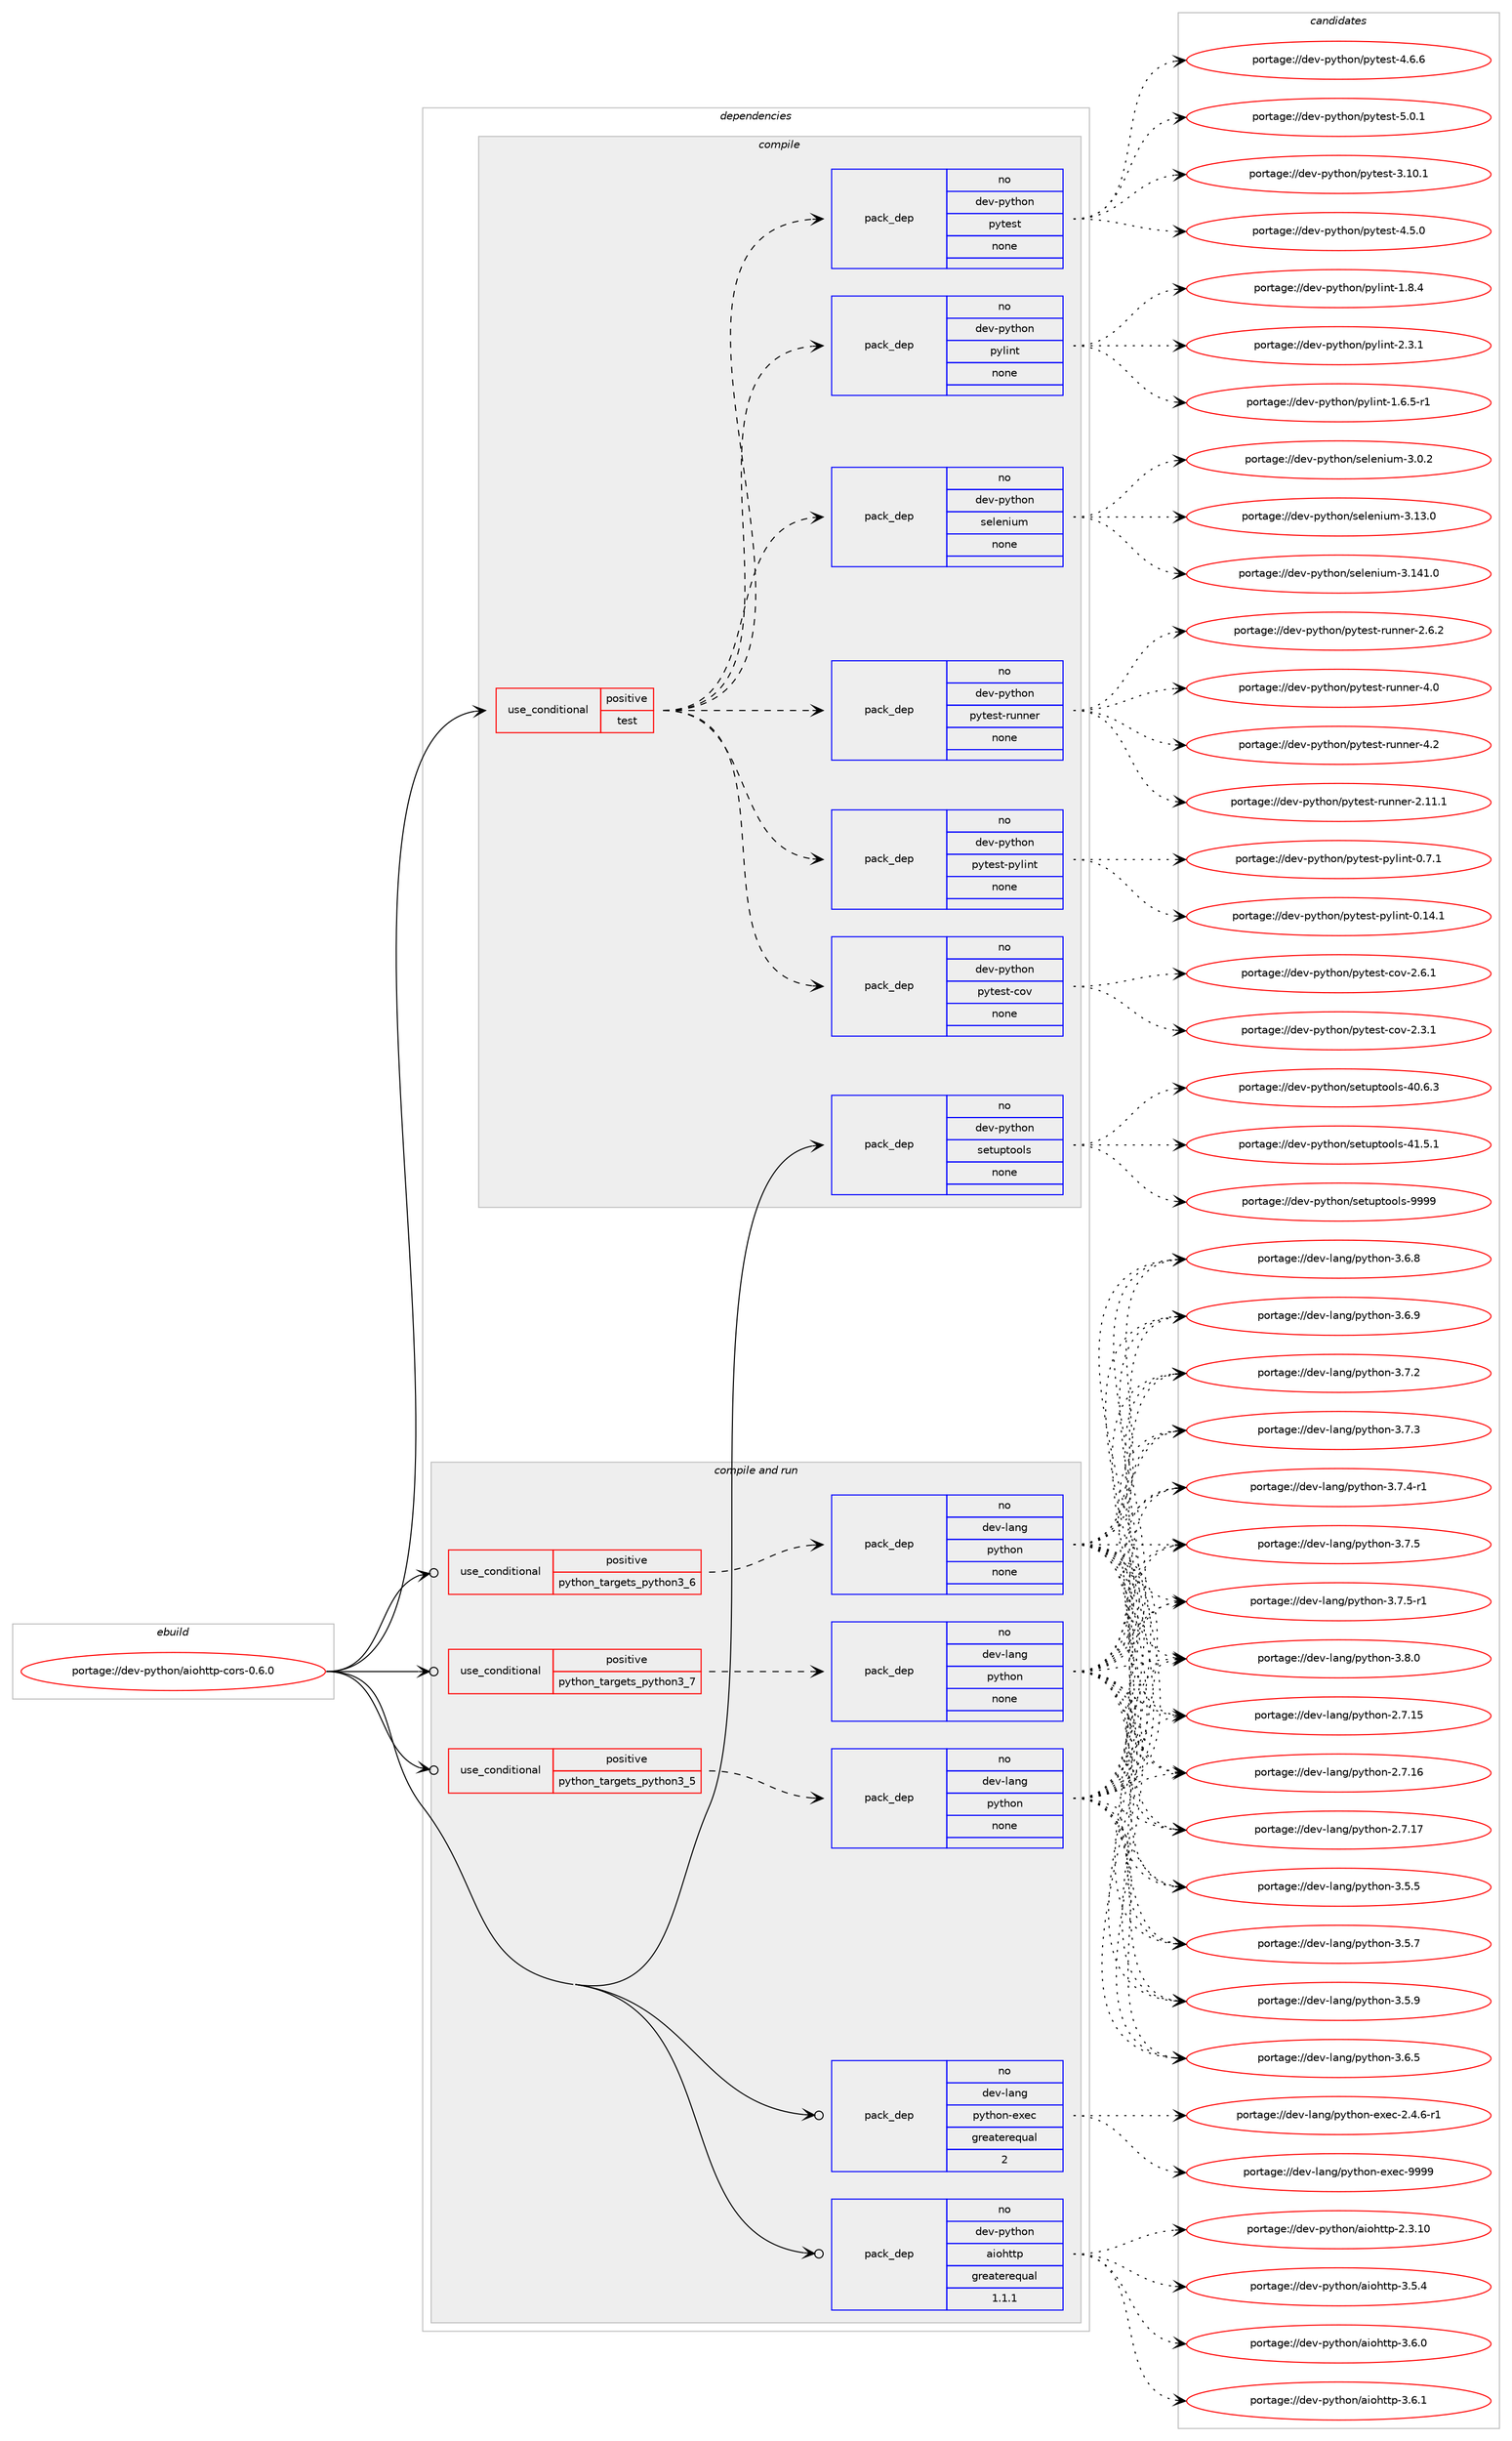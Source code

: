digraph prolog {

# *************
# Graph options
# *************

newrank=true;
concentrate=true;
compound=true;
graph [rankdir=LR,fontname=Helvetica,fontsize=10,ranksep=1.5];#, ranksep=2.5, nodesep=0.2];
edge  [arrowhead=vee];
node  [fontname=Helvetica,fontsize=10];

# **********
# The ebuild
# **********

subgraph cluster_leftcol {
color=gray;
rank=same;
label=<<i>ebuild</i>>;
id [label="portage://dev-python/aiohttp-cors-0.6.0", color=red, width=4, href="../dev-python/aiohttp-cors-0.6.0.svg"];
}

# ****************
# The dependencies
# ****************

subgraph cluster_midcol {
color=gray;
label=<<i>dependencies</i>>;
subgraph cluster_compile {
fillcolor="#eeeeee";
style=filled;
label=<<i>compile</i>>;
subgraph cond25270 {
dependency128732 [label=<<TABLE BORDER="0" CELLBORDER="1" CELLSPACING="0" CELLPADDING="4"><TR><TD ROWSPAN="3" CELLPADDING="10">use_conditional</TD></TR><TR><TD>positive</TD></TR><TR><TD>test</TD></TR></TABLE>>, shape=none, color=red];
subgraph pack100159 {
dependency128733 [label=<<TABLE BORDER="0" CELLBORDER="1" CELLSPACING="0" CELLPADDING="4" WIDTH="220"><TR><TD ROWSPAN="6" CELLPADDING="30">pack_dep</TD></TR><TR><TD WIDTH="110">no</TD></TR><TR><TD>dev-python</TD></TR><TR><TD>pylint</TD></TR><TR><TD>none</TD></TR><TR><TD></TD></TR></TABLE>>, shape=none, color=blue];
}
dependency128732:e -> dependency128733:w [weight=20,style="dashed",arrowhead="vee"];
subgraph pack100160 {
dependency128734 [label=<<TABLE BORDER="0" CELLBORDER="1" CELLSPACING="0" CELLPADDING="4" WIDTH="220"><TR><TD ROWSPAN="6" CELLPADDING="30">pack_dep</TD></TR><TR><TD WIDTH="110">no</TD></TR><TR><TD>dev-python</TD></TR><TR><TD>pytest</TD></TR><TR><TD>none</TD></TR><TR><TD></TD></TR></TABLE>>, shape=none, color=blue];
}
dependency128732:e -> dependency128734:w [weight=20,style="dashed",arrowhead="vee"];
subgraph pack100161 {
dependency128735 [label=<<TABLE BORDER="0" CELLBORDER="1" CELLSPACING="0" CELLPADDING="4" WIDTH="220"><TR><TD ROWSPAN="6" CELLPADDING="30">pack_dep</TD></TR><TR><TD WIDTH="110">no</TD></TR><TR><TD>dev-python</TD></TR><TR><TD>pytest-cov</TD></TR><TR><TD>none</TD></TR><TR><TD></TD></TR></TABLE>>, shape=none, color=blue];
}
dependency128732:e -> dependency128735:w [weight=20,style="dashed",arrowhead="vee"];
subgraph pack100162 {
dependency128736 [label=<<TABLE BORDER="0" CELLBORDER="1" CELLSPACING="0" CELLPADDING="4" WIDTH="220"><TR><TD ROWSPAN="6" CELLPADDING="30">pack_dep</TD></TR><TR><TD WIDTH="110">no</TD></TR><TR><TD>dev-python</TD></TR><TR><TD>pytest-pylint</TD></TR><TR><TD>none</TD></TR><TR><TD></TD></TR></TABLE>>, shape=none, color=blue];
}
dependency128732:e -> dependency128736:w [weight=20,style="dashed",arrowhead="vee"];
subgraph pack100163 {
dependency128737 [label=<<TABLE BORDER="0" CELLBORDER="1" CELLSPACING="0" CELLPADDING="4" WIDTH="220"><TR><TD ROWSPAN="6" CELLPADDING="30">pack_dep</TD></TR><TR><TD WIDTH="110">no</TD></TR><TR><TD>dev-python</TD></TR><TR><TD>pytest-runner</TD></TR><TR><TD>none</TD></TR><TR><TD></TD></TR></TABLE>>, shape=none, color=blue];
}
dependency128732:e -> dependency128737:w [weight=20,style="dashed",arrowhead="vee"];
subgraph pack100164 {
dependency128738 [label=<<TABLE BORDER="0" CELLBORDER="1" CELLSPACING="0" CELLPADDING="4" WIDTH="220"><TR><TD ROWSPAN="6" CELLPADDING="30">pack_dep</TD></TR><TR><TD WIDTH="110">no</TD></TR><TR><TD>dev-python</TD></TR><TR><TD>selenium</TD></TR><TR><TD>none</TD></TR><TR><TD></TD></TR></TABLE>>, shape=none, color=blue];
}
dependency128732:e -> dependency128738:w [weight=20,style="dashed",arrowhead="vee"];
}
id:e -> dependency128732:w [weight=20,style="solid",arrowhead="vee"];
subgraph pack100165 {
dependency128739 [label=<<TABLE BORDER="0" CELLBORDER="1" CELLSPACING="0" CELLPADDING="4" WIDTH="220"><TR><TD ROWSPAN="6" CELLPADDING="30">pack_dep</TD></TR><TR><TD WIDTH="110">no</TD></TR><TR><TD>dev-python</TD></TR><TR><TD>setuptools</TD></TR><TR><TD>none</TD></TR><TR><TD></TD></TR></TABLE>>, shape=none, color=blue];
}
id:e -> dependency128739:w [weight=20,style="solid",arrowhead="vee"];
}
subgraph cluster_compileandrun {
fillcolor="#eeeeee";
style=filled;
label=<<i>compile and run</i>>;
subgraph cond25271 {
dependency128740 [label=<<TABLE BORDER="0" CELLBORDER="1" CELLSPACING="0" CELLPADDING="4"><TR><TD ROWSPAN="3" CELLPADDING="10">use_conditional</TD></TR><TR><TD>positive</TD></TR><TR><TD>python_targets_python3_5</TD></TR></TABLE>>, shape=none, color=red];
subgraph pack100166 {
dependency128741 [label=<<TABLE BORDER="0" CELLBORDER="1" CELLSPACING="0" CELLPADDING="4" WIDTH="220"><TR><TD ROWSPAN="6" CELLPADDING="30">pack_dep</TD></TR><TR><TD WIDTH="110">no</TD></TR><TR><TD>dev-lang</TD></TR><TR><TD>python</TD></TR><TR><TD>none</TD></TR><TR><TD></TD></TR></TABLE>>, shape=none, color=blue];
}
dependency128740:e -> dependency128741:w [weight=20,style="dashed",arrowhead="vee"];
}
id:e -> dependency128740:w [weight=20,style="solid",arrowhead="odotvee"];
subgraph cond25272 {
dependency128742 [label=<<TABLE BORDER="0" CELLBORDER="1" CELLSPACING="0" CELLPADDING="4"><TR><TD ROWSPAN="3" CELLPADDING="10">use_conditional</TD></TR><TR><TD>positive</TD></TR><TR><TD>python_targets_python3_6</TD></TR></TABLE>>, shape=none, color=red];
subgraph pack100167 {
dependency128743 [label=<<TABLE BORDER="0" CELLBORDER="1" CELLSPACING="0" CELLPADDING="4" WIDTH="220"><TR><TD ROWSPAN="6" CELLPADDING="30">pack_dep</TD></TR><TR><TD WIDTH="110">no</TD></TR><TR><TD>dev-lang</TD></TR><TR><TD>python</TD></TR><TR><TD>none</TD></TR><TR><TD></TD></TR></TABLE>>, shape=none, color=blue];
}
dependency128742:e -> dependency128743:w [weight=20,style="dashed",arrowhead="vee"];
}
id:e -> dependency128742:w [weight=20,style="solid",arrowhead="odotvee"];
subgraph cond25273 {
dependency128744 [label=<<TABLE BORDER="0" CELLBORDER="1" CELLSPACING="0" CELLPADDING="4"><TR><TD ROWSPAN="3" CELLPADDING="10">use_conditional</TD></TR><TR><TD>positive</TD></TR><TR><TD>python_targets_python3_7</TD></TR></TABLE>>, shape=none, color=red];
subgraph pack100168 {
dependency128745 [label=<<TABLE BORDER="0" CELLBORDER="1" CELLSPACING="0" CELLPADDING="4" WIDTH="220"><TR><TD ROWSPAN="6" CELLPADDING="30">pack_dep</TD></TR><TR><TD WIDTH="110">no</TD></TR><TR><TD>dev-lang</TD></TR><TR><TD>python</TD></TR><TR><TD>none</TD></TR><TR><TD></TD></TR></TABLE>>, shape=none, color=blue];
}
dependency128744:e -> dependency128745:w [weight=20,style="dashed",arrowhead="vee"];
}
id:e -> dependency128744:w [weight=20,style="solid",arrowhead="odotvee"];
subgraph pack100169 {
dependency128746 [label=<<TABLE BORDER="0" CELLBORDER="1" CELLSPACING="0" CELLPADDING="4" WIDTH="220"><TR><TD ROWSPAN="6" CELLPADDING="30">pack_dep</TD></TR><TR><TD WIDTH="110">no</TD></TR><TR><TD>dev-lang</TD></TR><TR><TD>python-exec</TD></TR><TR><TD>greaterequal</TD></TR><TR><TD>2</TD></TR></TABLE>>, shape=none, color=blue];
}
id:e -> dependency128746:w [weight=20,style="solid",arrowhead="odotvee"];
subgraph pack100170 {
dependency128747 [label=<<TABLE BORDER="0" CELLBORDER="1" CELLSPACING="0" CELLPADDING="4" WIDTH="220"><TR><TD ROWSPAN="6" CELLPADDING="30">pack_dep</TD></TR><TR><TD WIDTH="110">no</TD></TR><TR><TD>dev-python</TD></TR><TR><TD>aiohttp</TD></TR><TR><TD>greaterequal</TD></TR><TR><TD>1.1.1</TD></TR></TABLE>>, shape=none, color=blue];
}
id:e -> dependency128747:w [weight=20,style="solid",arrowhead="odotvee"];
}
subgraph cluster_run {
fillcolor="#eeeeee";
style=filled;
label=<<i>run</i>>;
}
}

# **************
# The candidates
# **************

subgraph cluster_choices {
rank=same;
color=gray;
label=<<i>candidates</i>>;

subgraph choice100159 {
color=black;
nodesep=1;
choiceportage10010111845112121116104111110471121211081051101164549465446534511449 [label="portage://dev-python/pylint-1.6.5-r1", color=red, width=4,href="../dev-python/pylint-1.6.5-r1.svg"];
choiceportage1001011184511212111610411111047112121108105110116454946564652 [label="portage://dev-python/pylint-1.8.4", color=red, width=4,href="../dev-python/pylint-1.8.4.svg"];
choiceportage1001011184511212111610411111047112121108105110116455046514649 [label="portage://dev-python/pylint-2.3.1", color=red, width=4,href="../dev-python/pylint-2.3.1.svg"];
dependency128733:e -> choiceportage10010111845112121116104111110471121211081051101164549465446534511449:w [style=dotted,weight="100"];
dependency128733:e -> choiceportage1001011184511212111610411111047112121108105110116454946564652:w [style=dotted,weight="100"];
dependency128733:e -> choiceportage1001011184511212111610411111047112121108105110116455046514649:w [style=dotted,weight="100"];
}
subgraph choice100160 {
color=black;
nodesep=1;
choiceportage100101118451121211161041111104711212111610111511645514649484649 [label="portage://dev-python/pytest-3.10.1", color=red, width=4,href="../dev-python/pytest-3.10.1.svg"];
choiceportage1001011184511212111610411111047112121116101115116455246534648 [label="portage://dev-python/pytest-4.5.0", color=red, width=4,href="../dev-python/pytest-4.5.0.svg"];
choiceportage1001011184511212111610411111047112121116101115116455246544654 [label="portage://dev-python/pytest-4.6.6", color=red, width=4,href="../dev-python/pytest-4.6.6.svg"];
choiceportage1001011184511212111610411111047112121116101115116455346484649 [label="portage://dev-python/pytest-5.0.1", color=red, width=4,href="../dev-python/pytest-5.0.1.svg"];
dependency128734:e -> choiceportage100101118451121211161041111104711212111610111511645514649484649:w [style=dotted,weight="100"];
dependency128734:e -> choiceportage1001011184511212111610411111047112121116101115116455246534648:w [style=dotted,weight="100"];
dependency128734:e -> choiceportage1001011184511212111610411111047112121116101115116455246544654:w [style=dotted,weight="100"];
dependency128734:e -> choiceportage1001011184511212111610411111047112121116101115116455346484649:w [style=dotted,weight="100"];
}
subgraph choice100161 {
color=black;
nodesep=1;
choiceportage10010111845112121116104111110471121211161011151164599111118455046514649 [label="portage://dev-python/pytest-cov-2.3.1", color=red, width=4,href="../dev-python/pytest-cov-2.3.1.svg"];
choiceportage10010111845112121116104111110471121211161011151164599111118455046544649 [label="portage://dev-python/pytest-cov-2.6.1", color=red, width=4,href="../dev-python/pytest-cov-2.6.1.svg"];
dependency128735:e -> choiceportage10010111845112121116104111110471121211161011151164599111118455046514649:w [style=dotted,weight="100"];
dependency128735:e -> choiceportage10010111845112121116104111110471121211161011151164599111118455046544649:w [style=dotted,weight="100"];
}
subgraph choice100162 {
color=black;
nodesep=1;
choiceportage10010111845112121116104111110471121211161011151164511212110810511011645484649524649 [label="portage://dev-python/pytest-pylint-0.14.1", color=red, width=4,href="../dev-python/pytest-pylint-0.14.1.svg"];
choiceportage100101118451121211161041111104711212111610111511645112121108105110116454846554649 [label="portage://dev-python/pytest-pylint-0.7.1", color=red, width=4,href="../dev-python/pytest-pylint-0.7.1.svg"];
dependency128736:e -> choiceportage10010111845112121116104111110471121211161011151164511212110810511011645484649524649:w [style=dotted,weight="100"];
dependency128736:e -> choiceportage100101118451121211161041111104711212111610111511645112121108105110116454846554649:w [style=dotted,weight="100"];
}
subgraph choice100163 {
color=black;
nodesep=1;
choiceportage10010111845112121116104111110471121211161011151164511411711011010111445504649494649 [label="portage://dev-python/pytest-runner-2.11.1", color=red, width=4,href="../dev-python/pytest-runner-2.11.1.svg"];
choiceportage100101118451121211161041111104711212111610111511645114117110110101114455046544650 [label="portage://dev-python/pytest-runner-2.6.2", color=red, width=4,href="../dev-python/pytest-runner-2.6.2.svg"];
choiceportage10010111845112121116104111110471121211161011151164511411711011010111445524648 [label="portage://dev-python/pytest-runner-4.0", color=red, width=4,href="../dev-python/pytest-runner-4.0.svg"];
choiceportage10010111845112121116104111110471121211161011151164511411711011010111445524650 [label="portage://dev-python/pytest-runner-4.2", color=red, width=4,href="../dev-python/pytest-runner-4.2.svg"];
dependency128737:e -> choiceportage10010111845112121116104111110471121211161011151164511411711011010111445504649494649:w [style=dotted,weight="100"];
dependency128737:e -> choiceportage100101118451121211161041111104711212111610111511645114117110110101114455046544650:w [style=dotted,weight="100"];
dependency128737:e -> choiceportage10010111845112121116104111110471121211161011151164511411711011010111445524648:w [style=dotted,weight="100"];
dependency128737:e -> choiceportage10010111845112121116104111110471121211161011151164511411711011010111445524650:w [style=dotted,weight="100"];
}
subgraph choice100164 {
color=black;
nodesep=1;
choiceportage1001011184511212111610411111047115101108101110105117109455146484650 [label="portage://dev-python/selenium-3.0.2", color=red, width=4,href="../dev-python/selenium-3.0.2.svg"];
choiceportage100101118451121211161041111104711510110810111010511710945514649514648 [label="portage://dev-python/selenium-3.13.0", color=red, width=4,href="../dev-python/selenium-3.13.0.svg"];
choiceportage10010111845112121116104111110471151011081011101051171094551464952494648 [label="portage://dev-python/selenium-3.141.0", color=red, width=4,href="../dev-python/selenium-3.141.0.svg"];
dependency128738:e -> choiceportage1001011184511212111610411111047115101108101110105117109455146484650:w [style=dotted,weight="100"];
dependency128738:e -> choiceportage100101118451121211161041111104711510110810111010511710945514649514648:w [style=dotted,weight="100"];
dependency128738:e -> choiceportage10010111845112121116104111110471151011081011101051171094551464952494648:w [style=dotted,weight="100"];
}
subgraph choice100165 {
color=black;
nodesep=1;
choiceportage100101118451121211161041111104711510111611711211611111110811545524846544651 [label="portage://dev-python/setuptools-40.6.3", color=red, width=4,href="../dev-python/setuptools-40.6.3.svg"];
choiceportage100101118451121211161041111104711510111611711211611111110811545524946534649 [label="portage://dev-python/setuptools-41.5.1", color=red, width=4,href="../dev-python/setuptools-41.5.1.svg"];
choiceportage10010111845112121116104111110471151011161171121161111111081154557575757 [label="portage://dev-python/setuptools-9999", color=red, width=4,href="../dev-python/setuptools-9999.svg"];
dependency128739:e -> choiceportage100101118451121211161041111104711510111611711211611111110811545524846544651:w [style=dotted,weight="100"];
dependency128739:e -> choiceportage100101118451121211161041111104711510111611711211611111110811545524946534649:w [style=dotted,weight="100"];
dependency128739:e -> choiceportage10010111845112121116104111110471151011161171121161111111081154557575757:w [style=dotted,weight="100"];
}
subgraph choice100166 {
color=black;
nodesep=1;
choiceportage10010111845108971101034711212111610411111045504655464953 [label="portage://dev-lang/python-2.7.15", color=red, width=4,href="../dev-lang/python-2.7.15.svg"];
choiceportage10010111845108971101034711212111610411111045504655464954 [label="portage://dev-lang/python-2.7.16", color=red, width=4,href="../dev-lang/python-2.7.16.svg"];
choiceportage10010111845108971101034711212111610411111045504655464955 [label="portage://dev-lang/python-2.7.17", color=red, width=4,href="../dev-lang/python-2.7.17.svg"];
choiceportage100101118451089711010347112121116104111110455146534653 [label="portage://dev-lang/python-3.5.5", color=red, width=4,href="../dev-lang/python-3.5.5.svg"];
choiceportage100101118451089711010347112121116104111110455146534655 [label="portage://dev-lang/python-3.5.7", color=red, width=4,href="../dev-lang/python-3.5.7.svg"];
choiceportage100101118451089711010347112121116104111110455146534657 [label="portage://dev-lang/python-3.5.9", color=red, width=4,href="../dev-lang/python-3.5.9.svg"];
choiceportage100101118451089711010347112121116104111110455146544653 [label="portage://dev-lang/python-3.6.5", color=red, width=4,href="../dev-lang/python-3.6.5.svg"];
choiceportage100101118451089711010347112121116104111110455146544656 [label="portage://dev-lang/python-3.6.8", color=red, width=4,href="../dev-lang/python-3.6.8.svg"];
choiceportage100101118451089711010347112121116104111110455146544657 [label="portage://dev-lang/python-3.6.9", color=red, width=4,href="../dev-lang/python-3.6.9.svg"];
choiceportage100101118451089711010347112121116104111110455146554650 [label="portage://dev-lang/python-3.7.2", color=red, width=4,href="../dev-lang/python-3.7.2.svg"];
choiceportage100101118451089711010347112121116104111110455146554651 [label="portage://dev-lang/python-3.7.3", color=red, width=4,href="../dev-lang/python-3.7.3.svg"];
choiceportage1001011184510897110103471121211161041111104551465546524511449 [label="portage://dev-lang/python-3.7.4-r1", color=red, width=4,href="../dev-lang/python-3.7.4-r1.svg"];
choiceportage100101118451089711010347112121116104111110455146554653 [label="portage://dev-lang/python-3.7.5", color=red, width=4,href="../dev-lang/python-3.7.5.svg"];
choiceportage1001011184510897110103471121211161041111104551465546534511449 [label="portage://dev-lang/python-3.7.5-r1", color=red, width=4,href="../dev-lang/python-3.7.5-r1.svg"];
choiceportage100101118451089711010347112121116104111110455146564648 [label="portage://dev-lang/python-3.8.0", color=red, width=4,href="../dev-lang/python-3.8.0.svg"];
dependency128741:e -> choiceportage10010111845108971101034711212111610411111045504655464953:w [style=dotted,weight="100"];
dependency128741:e -> choiceportage10010111845108971101034711212111610411111045504655464954:w [style=dotted,weight="100"];
dependency128741:e -> choiceportage10010111845108971101034711212111610411111045504655464955:w [style=dotted,weight="100"];
dependency128741:e -> choiceportage100101118451089711010347112121116104111110455146534653:w [style=dotted,weight="100"];
dependency128741:e -> choiceportage100101118451089711010347112121116104111110455146534655:w [style=dotted,weight="100"];
dependency128741:e -> choiceportage100101118451089711010347112121116104111110455146534657:w [style=dotted,weight="100"];
dependency128741:e -> choiceportage100101118451089711010347112121116104111110455146544653:w [style=dotted,weight="100"];
dependency128741:e -> choiceportage100101118451089711010347112121116104111110455146544656:w [style=dotted,weight="100"];
dependency128741:e -> choiceportage100101118451089711010347112121116104111110455146544657:w [style=dotted,weight="100"];
dependency128741:e -> choiceportage100101118451089711010347112121116104111110455146554650:w [style=dotted,weight="100"];
dependency128741:e -> choiceportage100101118451089711010347112121116104111110455146554651:w [style=dotted,weight="100"];
dependency128741:e -> choiceportage1001011184510897110103471121211161041111104551465546524511449:w [style=dotted,weight="100"];
dependency128741:e -> choiceportage100101118451089711010347112121116104111110455146554653:w [style=dotted,weight="100"];
dependency128741:e -> choiceportage1001011184510897110103471121211161041111104551465546534511449:w [style=dotted,weight="100"];
dependency128741:e -> choiceportage100101118451089711010347112121116104111110455146564648:w [style=dotted,weight="100"];
}
subgraph choice100167 {
color=black;
nodesep=1;
choiceportage10010111845108971101034711212111610411111045504655464953 [label="portage://dev-lang/python-2.7.15", color=red, width=4,href="../dev-lang/python-2.7.15.svg"];
choiceportage10010111845108971101034711212111610411111045504655464954 [label="portage://dev-lang/python-2.7.16", color=red, width=4,href="../dev-lang/python-2.7.16.svg"];
choiceportage10010111845108971101034711212111610411111045504655464955 [label="portage://dev-lang/python-2.7.17", color=red, width=4,href="../dev-lang/python-2.7.17.svg"];
choiceportage100101118451089711010347112121116104111110455146534653 [label="portage://dev-lang/python-3.5.5", color=red, width=4,href="../dev-lang/python-3.5.5.svg"];
choiceportage100101118451089711010347112121116104111110455146534655 [label="portage://dev-lang/python-3.5.7", color=red, width=4,href="../dev-lang/python-3.5.7.svg"];
choiceportage100101118451089711010347112121116104111110455146534657 [label="portage://dev-lang/python-3.5.9", color=red, width=4,href="../dev-lang/python-3.5.9.svg"];
choiceportage100101118451089711010347112121116104111110455146544653 [label="portage://dev-lang/python-3.6.5", color=red, width=4,href="../dev-lang/python-3.6.5.svg"];
choiceportage100101118451089711010347112121116104111110455146544656 [label="portage://dev-lang/python-3.6.8", color=red, width=4,href="../dev-lang/python-3.6.8.svg"];
choiceportage100101118451089711010347112121116104111110455146544657 [label="portage://dev-lang/python-3.6.9", color=red, width=4,href="../dev-lang/python-3.6.9.svg"];
choiceportage100101118451089711010347112121116104111110455146554650 [label="portage://dev-lang/python-3.7.2", color=red, width=4,href="../dev-lang/python-3.7.2.svg"];
choiceportage100101118451089711010347112121116104111110455146554651 [label="portage://dev-lang/python-3.7.3", color=red, width=4,href="../dev-lang/python-3.7.3.svg"];
choiceportage1001011184510897110103471121211161041111104551465546524511449 [label="portage://dev-lang/python-3.7.4-r1", color=red, width=4,href="../dev-lang/python-3.7.4-r1.svg"];
choiceportage100101118451089711010347112121116104111110455146554653 [label="portage://dev-lang/python-3.7.5", color=red, width=4,href="../dev-lang/python-3.7.5.svg"];
choiceportage1001011184510897110103471121211161041111104551465546534511449 [label="portage://dev-lang/python-3.7.5-r1", color=red, width=4,href="../dev-lang/python-3.7.5-r1.svg"];
choiceportage100101118451089711010347112121116104111110455146564648 [label="portage://dev-lang/python-3.8.0", color=red, width=4,href="../dev-lang/python-3.8.0.svg"];
dependency128743:e -> choiceportage10010111845108971101034711212111610411111045504655464953:w [style=dotted,weight="100"];
dependency128743:e -> choiceportage10010111845108971101034711212111610411111045504655464954:w [style=dotted,weight="100"];
dependency128743:e -> choiceportage10010111845108971101034711212111610411111045504655464955:w [style=dotted,weight="100"];
dependency128743:e -> choiceportage100101118451089711010347112121116104111110455146534653:w [style=dotted,weight="100"];
dependency128743:e -> choiceportage100101118451089711010347112121116104111110455146534655:w [style=dotted,weight="100"];
dependency128743:e -> choiceportage100101118451089711010347112121116104111110455146534657:w [style=dotted,weight="100"];
dependency128743:e -> choiceportage100101118451089711010347112121116104111110455146544653:w [style=dotted,weight="100"];
dependency128743:e -> choiceportage100101118451089711010347112121116104111110455146544656:w [style=dotted,weight="100"];
dependency128743:e -> choiceportage100101118451089711010347112121116104111110455146544657:w [style=dotted,weight="100"];
dependency128743:e -> choiceportage100101118451089711010347112121116104111110455146554650:w [style=dotted,weight="100"];
dependency128743:e -> choiceportage100101118451089711010347112121116104111110455146554651:w [style=dotted,weight="100"];
dependency128743:e -> choiceportage1001011184510897110103471121211161041111104551465546524511449:w [style=dotted,weight="100"];
dependency128743:e -> choiceportage100101118451089711010347112121116104111110455146554653:w [style=dotted,weight="100"];
dependency128743:e -> choiceportage1001011184510897110103471121211161041111104551465546534511449:w [style=dotted,weight="100"];
dependency128743:e -> choiceportage100101118451089711010347112121116104111110455146564648:w [style=dotted,weight="100"];
}
subgraph choice100168 {
color=black;
nodesep=1;
choiceportage10010111845108971101034711212111610411111045504655464953 [label="portage://dev-lang/python-2.7.15", color=red, width=4,href="../dev-lang/python-2.7.15.svg"];
choiceportage10010111845108971101034711212111610411111045504655464954 [label="portage://dev-lang/python-2.7.16", color=red, width=4,href="../dev-lang/python-2.7.16.svg"];
choiceportage10010111845108971101034711212111610411111045504655464955 [label="portage://dev-lang/python-2.7.17", color=red, width=4,href="../dev-lang/python-2.7.17.svg"];
choiceportage100101118451089711010347112121116104111110455146534653 [label="portage://dev-lang/python-3.5.5", color=red, width=4,href="../dev-lang/python-3.5.5.svg"];
choiceportage100101118451089711010347112121116104111110455146534655 [label="portage://dev-lang/python-3.5.7", color=red, width=4,href="../dev-lang/python-3.5.7.svg"];
choiceportage100101118451089711010347112121116104111110455146534657 [label="portage://dev-lang/python-3.5.9", color=red, width=4,href="../dev-lang/python-3.5.9.svg"];
choiceportage100101118451089711010347112121116104111110455146544653 [label="portage://dev-lang/python-3.6.5", color=red, width=4,href="../dev-lang/python-3.6.5.svg"];
choiceportage100101118451089711010347112121116104111110455146544656 [label="portage://dev-lang/python-3.6.8", color=red, width=4,href="../dev-lang/python-3.6.8.svg"];
choiceportage100101118451089711010347112121116104111110455146544657 [label="portage://dev-lang/python-3.6.9", color=red, width=4,href="../dev-lang/python-3.6.9.svg"];
choiceportage100101118451089711010347112121116104111110455146554650 [label="portage://dev-lang/python-3.7.2", color=red, width=4,href="../dev-lang/python-3.7.2.svg"];
choiceportage100101118451089711010347112121116104111110455146554651 [label="portage://dev-lang/python-3.7.3", color=red, width=4,href="../dev-lang/python-3.7.3.svg"];
choiceportage1001011184510897110103471121211161041111104551465546524511449 [label="portage://dev-lang/python-3.7.4-r1", color=red, width=4,href="../dev-lang/python-3.7.4-r1.svg"];
choiceportage100101118451089711010347112121116104111110455146554653 [label="portage://dev-lang/python-3.7.5", color=red, width=4,href="../dev-lang/python-3.7.5.svg"];
choiceportage1001011184510897110103471121211161041111104551465546534511449 [label="portage://dev-lang/python-3.7.5-r1", color=red, width=4,href="../dev-lang/python-3.7.5-r1.svg"];
choiceportage100101118451089711010347112121116104111110455146564648 [label="portage://dev-lang/python-3.8.0", color=red, width=4,href="../dev-lang/python-3.8.0.svg"];
dependency128745:e -> choiceportage10010111845108971101034711212111610411111045504655464953:w [style=dotted,weight="100"];
dependency128745:e -> choiceportage10010111845108971101034711212111610411111045504655464954:w [style=dotted,weight="100"];
dependency128745:e -> choiceportage10010111845108971101034711212111610411111045504655464955:w [style=dotted,weight="100"];
dependency128745:e -> choiceportage100101118451089711010347112121116104111110455146534653:w [style=dotted,weight="100"];
dependency128745:e -> choiceportage100101118451089711010347112121116104111110455146534655:w [style=dotted,weight="100"];
dependency128745:e -> choiceportage100101118451089711010347112121116104111110455146534657:w [style=dotted,weight="100"];
dependency128745:e -> choiceportage100101118451089711010347112121116104111110455146544653:w [style=dotted,weight="100"];
dependency128745:e -> choiceportage100101118451089711010347112121116104111110455146544656:w [style=dotted,weight="100"];
dependency128745:e -> choiceportage100101118451089711010347112121116104111110455146544657:w [style=dotted,weight="100"];
dependency128745:e -> choiceportage100101118451089711010347112121116104111110455146554650:w [style=dotted,weight="100"];
dependency128745:e -> choiceportage100101118451089711010347112121116104111110455146554651:w [style=dotted,weight="100"];
dependency128745:e -> choiceportage1001011184510897110103471121211161041111104551465546524511449:w [style=dotted,weight="100"];
dependency128745:e -> choiceportage100101118451089711010347112121116104111110455146554653:w [style=dotted,weight="100"];
dependency128745:e -> choiceportage1001011184510897110103471121211161041111104551465546534511449:w [style=dotted,weight="100"];
dependency128745:e -> choiceportage100101118451089711010347112121116104111110455146564648:w [style=dotted,weight="100"];
}
subgraph choice100169 {
color=black;
nodesep=1;
choiceportage10010111845108971101034711212111610411111045101120101994550465246544511449 [label="portage://dev-lang/python-exec-2.4.6-r1", color=red, width=4,href="../dev-lang/python-exec-2.4.6-r1.svg"];
choiceportage10010111845108971101034711212111610411111045101120101994557575757 [label="portage://dev-lang/python-exec-9999", color=red, width=4,href="../dev-lang/python-exec-9999.svg"];
dependency128746:e -> choiceportage10010111845108971101034711212111610411111045101120101994550465246544511449:w [style=dotted,weight="100"];
dependency128746:e -> choiceportage10010111845108971101034711212111610411111045101120101994557575757:w [style=dotted,weight="100"];
}
subgraph choice100170 {
color=black;
nodesep=1;
choiceportage10010111845112121116104111110479710511110411611611245504651464948 [label="portage://dev-python/aiohttp-2.3.10", color=red, width=4,href="../dev-python/aiohttp-2.3.10.svg"];
choiceportage100101118451121211161041111104797105111104116116112455146534652 [label="portage://dev-python/aiohttp-3.5.4", color=red, width=4,href="../dev-python/aiohttp-3.5.4.svg"];
choiceportage100101118451121211161041111104797105111104116116112455146544648 [label="portage://dev-python/aiohttp-3.6.0", color=red, width=4,href="../dev-python/aiohttp-3.6.0.svg"];
choiceportage100101118451121211161041111104797105111104116116112455146544649 [label="portage://dev-python/aiohttp-3.6.1", color=red, width=4,href="../dev-python/aiohttp-3.6.1.svg"];
dependency128747:e -> choiceportage10010111845112121116104111110479710511110411611611245504651464948:w [style=dotted,weight="100"];
dependency128747:e -> choiceportage100101118451121211161041111104797105111104116116112455146534652:w [style=dotted,weight="100"];
dependency128747:e -> choiceportage100101118451121211161041111104797105111104116116112455146544648:w [style=dotted,weight="100"];
dependency128747:e -> choiceportage100101118451121211161041111104797105111104116116112455146544649:w [style=dotted,weight="100"];
}
}

}
